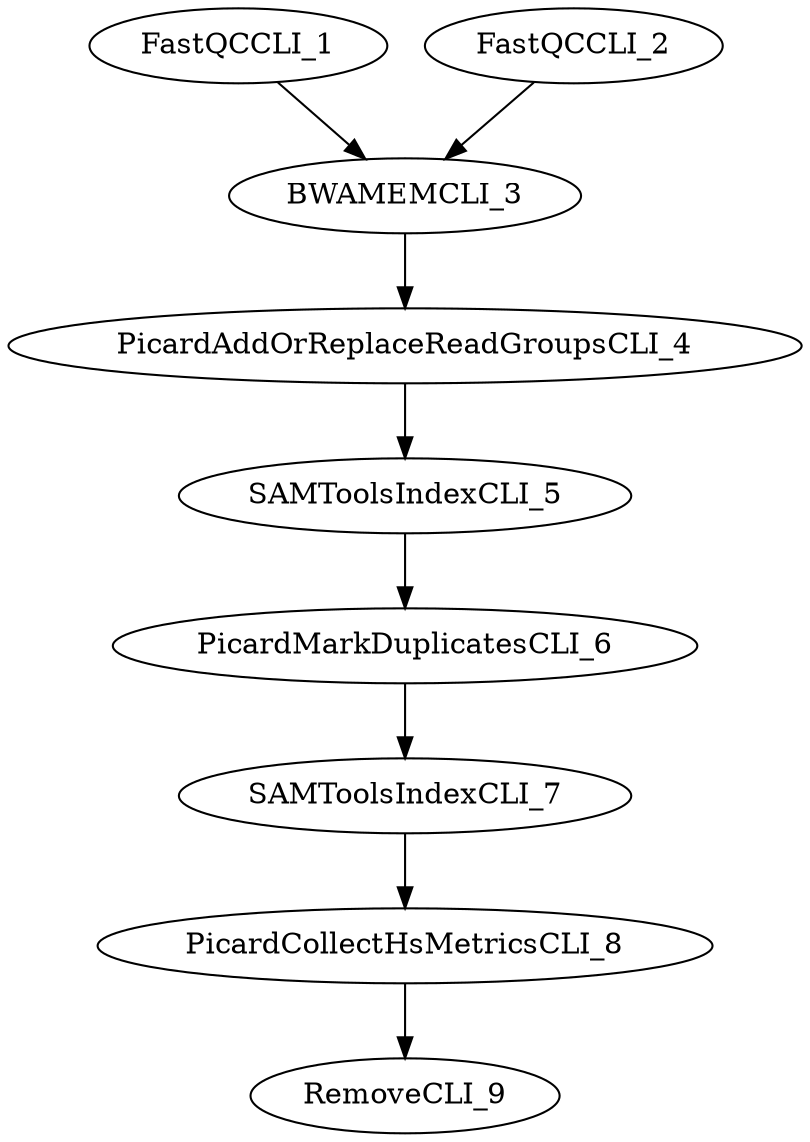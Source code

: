 digraph G {
  FastQCCLI_1 [ label="FastQCCLI_1" ];
  FastQCCLI_2 [ label="FastQCCLI_2" ];
  BWAMEMCLI_3 [ label="BWAMEMCLI_3" ];
  PicardAddOrReplaceReadGroupsCLI_4 [ label="PicardAddOrReplaceReadGroupsCLI_4" ];
  SAMToolsIndexCLI_5 [ label="SAMToolsIndexCLI_5" ];
  PicardMarkDuplicatesCLI_6 [ label="PicardMarkDuplicatesCLI_6" ];
  SAMToolsIndexCLI_7 [ label="SAMToolsIndexCLI_7" ];
  PicardCollectHsMetricsCLI_8 [ label="PicardCollectHsMetricsCLI_8" ];
  RemoveCLI_9 [ label="RemoveCLI_9" ];
  FastQCCLI_1 -> BWAMEMCLI_3;
  FastQCCLI_2 -> BWAMEMCLI_3;
  BWAMEMCLI_3 -> PicardAddOrReplaceReadGroupsCLI_4;
  PicardAddOrReplaceReadGroupsCLI_4 -> SAMToolsIndexCLI_5;
  SAMToolsIndexCLI_5 -> PicardMarkDuplicatesCLI_6;
  PicardMarkDuplicatesCLI_6 -> SAMToolsIndexCLI_7;
  SAMToolsIndexCLI_7 -> PicardCollectHsMetricsCLI_8;
  PicardCollectHsMetricsCLI_8 -> RemoveCLI_9;
}
